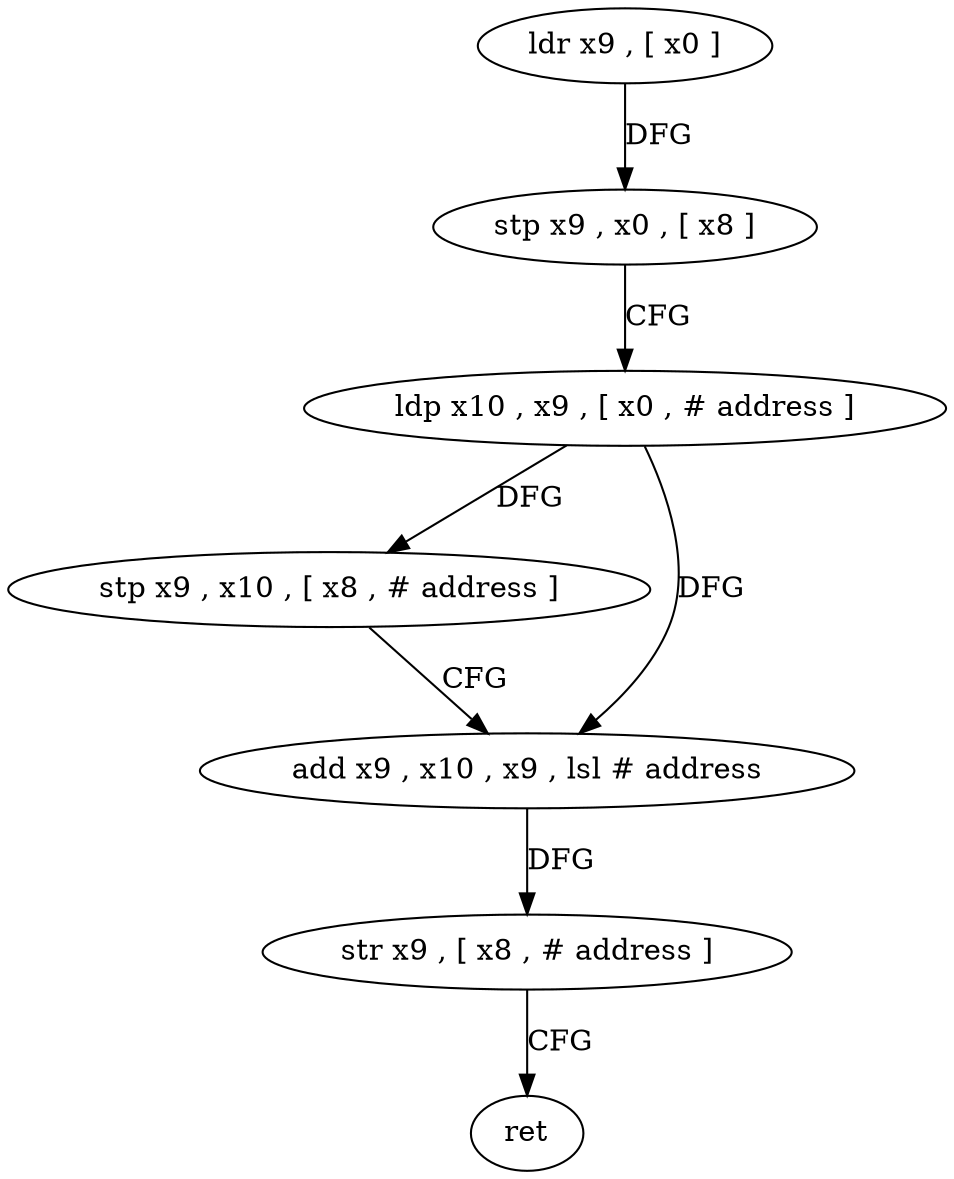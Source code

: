 digraph "func" {
"140524" [label = "ldr x9 , [ x0 ]" ]
"140528" [label = "stp x9 , x0 , [ x8 ]" ]
"140532" [label = "ldp x10 , x9 , [ x0 , # address ]" ]
"140536" [label = "stp x9 , x10 , [ x8 , # address ]" ]
"140540" [label = "add x9 , x10 , x9 , lsl # address" ]
"140544" [label = "str x9 , [ x8 , # address ]" ]
"140548" [label = "ret" ]
"140524" -> "140528" [ label = "DFG" ]
"140528" -> "140532" [ label = "CFG" ]
"140532" -> "140536" [ label = "DFG" ]
"140532" -> "140540" [ label = "DFG" ]
"140536" -> "140540" [ label = "CFG" ]
"140540" -> "140544" [ label = "DFG" ]
"140544" -> "140548" [ label = "CFG" ]
}
